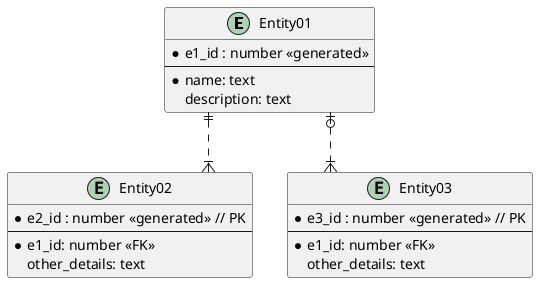 @startuml
skinparam linetype ortho

entity "Entity01" as e01 {
    *e1_id : number <<generated>>
    --
    *name: text
    description: text
}

entity "Entity02" as e02 {
    *e2_id : number <<generated>> // PK
    --
    *e1_id: number <<FK>>
    other_details: text
}

entity "Entity03" as e03 {
    *e3_id : number <<generated>> // PK
    --
    *e1_id: number <<FK>>
    other_details: text
}

e01 ||..|{ e02
e01 |o..|{ e03

@enduml
